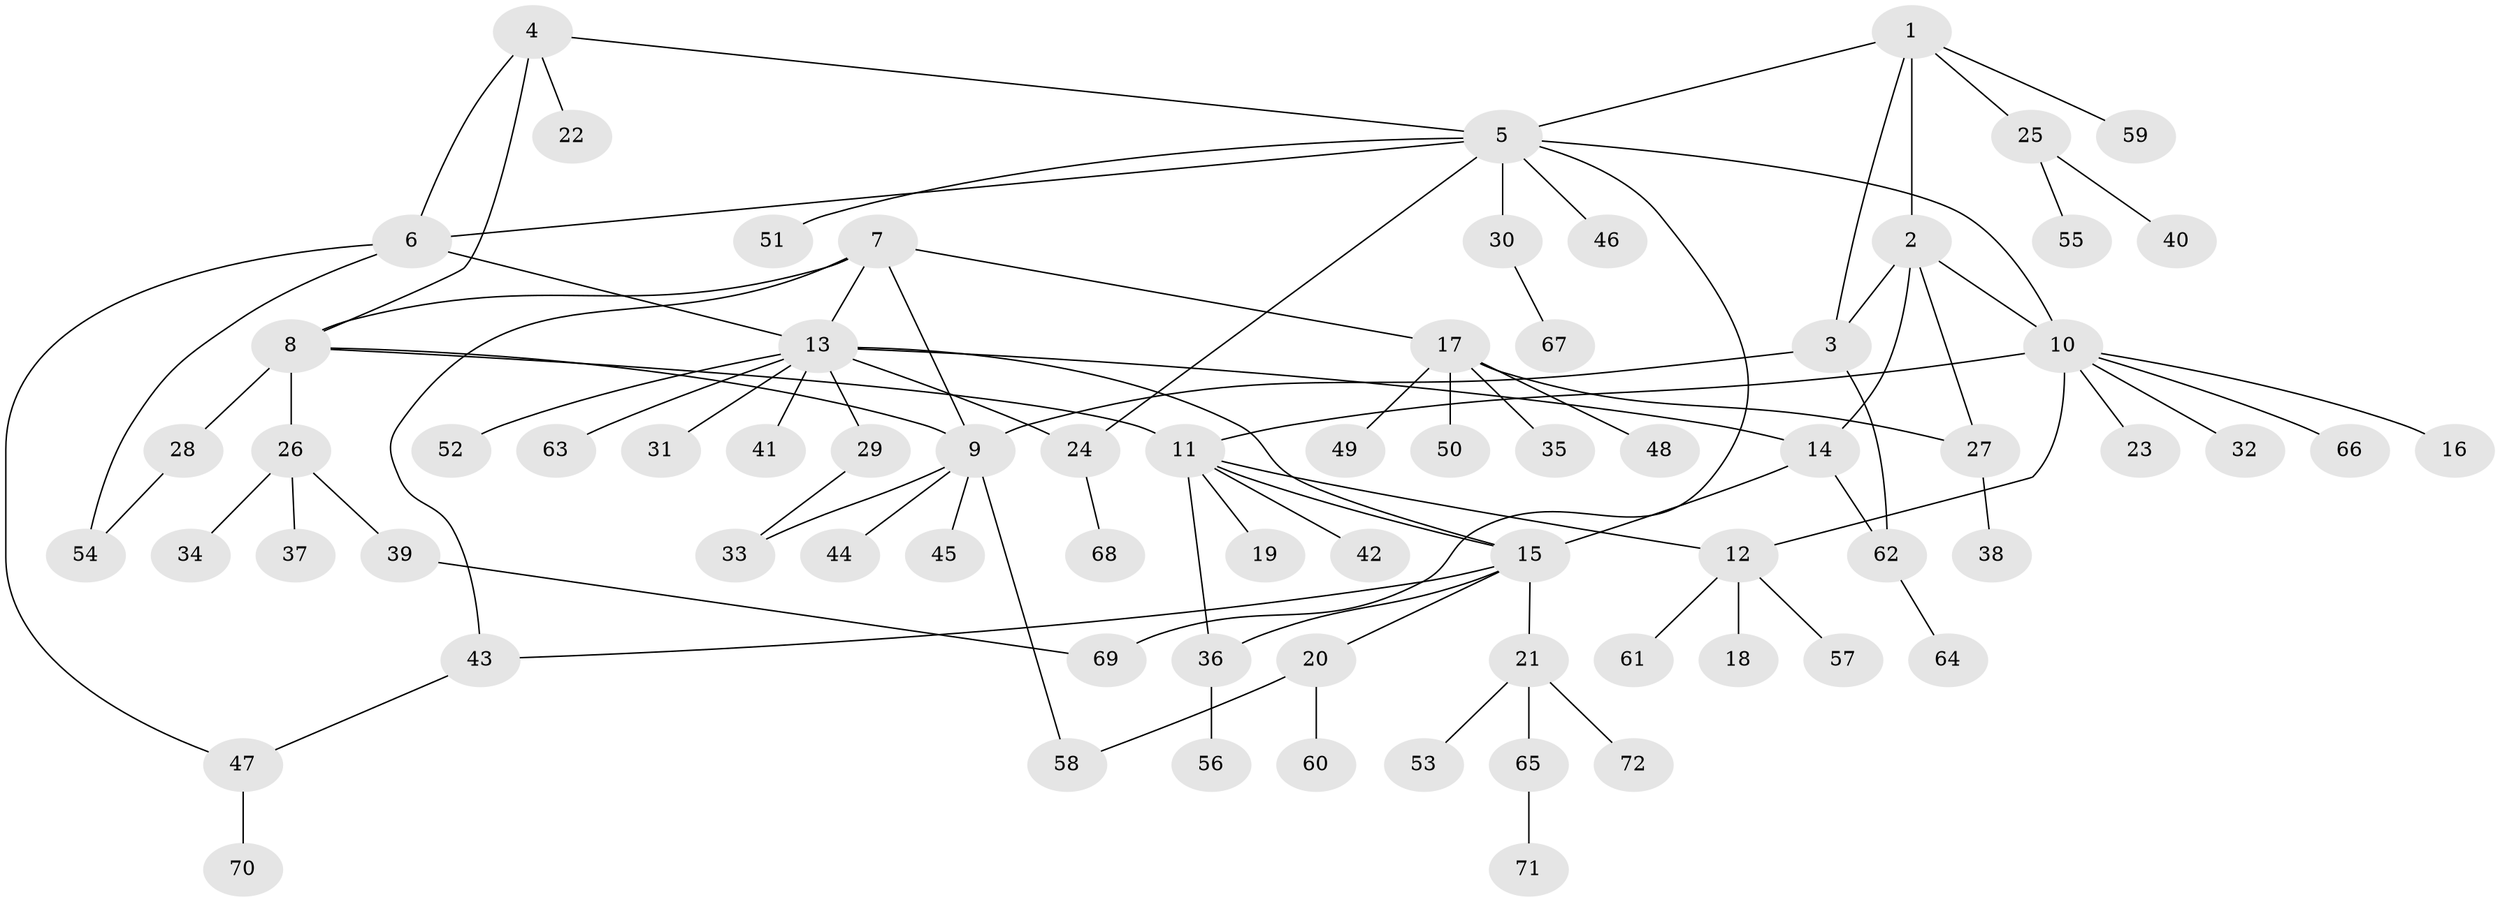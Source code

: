 // coarse degree distribution, {7: 0.047619047619047616, 4: 0.047619047619047616, 3: 0.047619047619047616, 11: 0.047619047619047616, 5: 0.047619047619047616, 1: 0.7619047619047619}
// Generated by graph-tools (version 1.1) at 2025/19/03/04/25 18:19:52]
// undirected, 72 vertices, 92 edges
graph export_dot {
graph [start="1"]
  node [color=gray90,style=filled];
  1;
  2;
  3;
  4;
  5;
  6;
  7;
  8;
  9;
  10;
  11;
  12;
  13;
  14;
  15;
  16;
  17;
  18;
  19;
  20;
  21;
  22;
  23;
  24;
  25;
  26;
  27;
  28;
  29;
  30;
  31;
  32;
  33;
  34;
  35;
  36;
  37;
  38;
  39;
  40;
  41;
  42;
  43;
  44;
  45;
  46;
  47;
  48;
  49;
  50;
  51;
  52;
  53;
  54;
  55;
  56;
  57;
  58;
  59;
  60;
  61;
  62;
  63;
  64;
  65;
  66;
  67;
  68;
  69;
  70;
  71;
  72;
  1 -- 2;
  1 -- 3;
  1 -- 5;
  1 -- 25;
  1 -- 59;
  2 -- 3;
  2 -- 10;
  2 -- 14;
  2 -- 27;
  3 -- 9;
  3 -- 62;
  4 -- 5;
  4 -- 6;
  4 -- 8;
  4 -- 22;
  5 -- 6;
  5 -- 10;
  5 -- 24;
  5 -- 30;
  5 -- 46;
  5 -- 51;
  5 -- 69;
  6 -- 13;
  6 -- 47;
  6 -- 54;
  7 -- 8;
  7 -- 9;
  7 -- 13;
  7 -- 17;
  7 -- 43;
  8 -- 9;
  8 -- 11;
  8 -- 26;
  8 -- 28;
  9 -- 33;
  9 -- 44;
  9 -- 45;
  9 -- 58;
  10 -- 11;
  10 -- 12;
  10 -- 16;
  10 -- 23;
  10 -- 32;
  10 -- 66;
  11 -- 12;
  11 -- 15;
  11 -- 19;
  11 -- 36;
  11 -- 42;
  12 -- 18;
  12 -- 57;
  12 -- 61;
  13 -- 14;
  13 -- 15;
  13 -- 24;
  13 -- 29;
  13 -- 31;
  13 -- 41;
  13 -- 52;
  13 -- 63;
  14 -- 15;
  14 -- 62;
  15 -- 20;
  15 -- 21;
  15 -- 36;
  15 -- 43;
  17 -- 27;
  17 -- 35;
  17 -- 48;
  17 -- 49;
  17 -- 50;
  20 -- 58;
  20 -- 60;
  21 -- 53;
  21 -- 65;
  21 -- 72;
  24 -- 68;
  25 -- 40;
  25 -- 55;
  26 -- 34;
  26 -- 37;
  26 -- 39;
  27 -- 38;
  28 -- 54;
  29 -- 33;
  30 -- 67;
  36 -- 56;
  39 -- 69;
  43 -- 47;
  47 -- 70;
  62 -- 64;
  65 -- 71;
}
